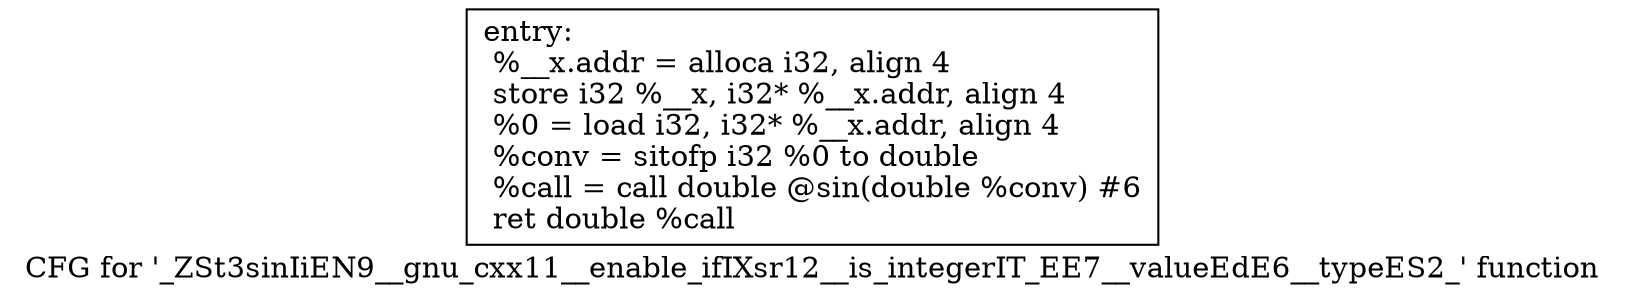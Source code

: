 digraph "CFG for '_ZSt3sinIiEN9__gnu_cxx11__enable_ifIXsr12__is_integerIT_EE7__valueEdE6__typeES2_' function" {
	label="CFG for '_ZSt3sinIiEN9__gnu_cxx11__enable_ifIXsr12__is_integerIT_EE7__valueEdE6__typeES2_' function";

	Node0x55f8461a4a20 [shape=record,label="{entry:\l  %__x.addr = alloca i32, align 4\l  store i32 %__x, i32* %__x.addr, align 4\l  %0 = load i32, i32* %__x.addr, align 4\l  %conv = sitofp i32 %0 to double\l  %call = call double @sin(double %conv) #6\l  ret double %call\l}"];
}
